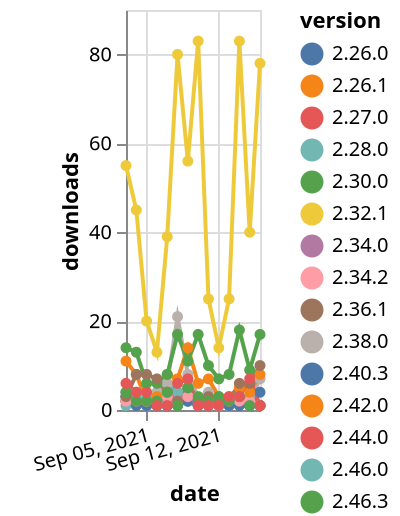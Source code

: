 {"$schema": "https://vega.github.io/schema/vega-lite/v5.json", "description": "A simple bar chart with embedded data.", "data": {"values": [{"date": "2021-09-03", "total": 5609, "delta": 2, "version": "2.26.1"}, {"date": "2021-09-04", "total": 5611, "delta": 2, "version": "2.26.1"}, {"date": "2021-09-05", "total": 5613, "delta": 2, "version": "2.26.1"}, {"date": "2021-09-06", "total": 5615, "delta": 2, "version": "2.26.1"}, {"date": "2021-09-07", "total": 5618, "delta": 3, "version": "2.26.1"}, {"date": "2021-09-08", "total": 5620, "delta": 2, "version": "2.26.1"}, {"date": "2021-09-09", "total": 5623, "delta": 3, "version": "2.26.1"}, {"date": "2021-09-10", "total": 5625, "delta": 2, "version": "2.26.1"}, {"date": "2021-09-11", "total": 5627, "delta": 2, "version": "2.26.1"}, {"date": "2021-09-12", "total": 5629, "delta": 2, "version": "2.26.1"}, {"date": "2021-09-13", "total": 5631, "delta": 2, "version": "2.26.1"}, {"date": "2021-09-14", "total": 5633, "delta": 2, "version": "2.26.1"}, {"date": "2021-09-15", "total": 5635, "delta": 2, "version": "2.26.1"}, {"date": "2021-09-16", "total": 5636, "delta": 1, "version": "2.26.1"}, {"date": "2021-09-03", "total": 2469, "delta": 55, "version": "2.48.0"}, {"date": "2021-09-04", "total": 2514, "delta": 45, "version": "2.48.0"}, {"date": "2021-09-05", "total": 2534, "delta": 20, "version": "2.48.0"}, {"date": "2021-09-06", "total": 2547, "delta": 13, "version": "2.48.0"}, {"date": "2021-09-07", "total": 2586, "delta": 39, "version": "2.48.0"}, {"date": "2021-09-08", "total": 2666, "delta": 80, "version": "2.48.0"}, {"date": "2021-09-09", "total": 2722, "delta": 56, "version": "2.48.0"}, {"date": "2021-09-10", "total": 2805, "delta": 83, "version": "2.48.0"}, {"date": "2021-09-11", "total": 2830, "delta": 25, "version": "2.48.0"}, {"date": "2021-09-12", "total": 2844, "delta": 14, "version": "2.48.0"}, {"date": "2021-09-13", "total": 2869, "delta": 25, "version": "2.48.0"}, {"date": "2021-09-14", "total": 2952, "delta": 83, "version": "2.48.0"}, {"date": "2021-09-15", "total": 2992, "delta": 40, "version": "2.48.0"}, {"date": "2021-09-16", "total": 3070, "delta": 78, "version": "2.48.0"}, {"date": "2021-09-03", "total": 4632, "delta": 2, "version": "2.32.1"}, {"date": "2021-09-04", "total": 4634, "delta": 2, "version": "2.32.1"}, {"date": "2021-09-05", "total": 4636, "delta": 2, "version": "2.32.1"}, {"date": "2021-09-06", "total": 4638, "delta": 2, "version": "2.32.1"}, {"date": "2021-09-07", "total": 4641, "delta": 3, "version": "2.32.1"}, {"date": "2021-09-08", "total": 4643, "delta": 2, "version": "2.32.1"}, {"date": "2021-09-09", "total": 4646, "delta": 3, "version": "2.32.1"}, {"date": "2021-09-10", "total": 4648, "delta": 2, "version": "2.32.1"}, {"date": "2021-09-11", "total": 4650, "delta": 2, "version": "2.32.1"}, {"date": "2021-09-12", "total": 4652, "delta": 2, "version": "2.32.1"}, {"date": "2021-09-13", "total": 4654, "delta": 2, "version": "2.32.1"}, {"date": "2021-09-14", "total": 4656, "delta": 2, "version": "2.32.1"}, {"date": "2021-09-15", "total": 4658, "delta": 2, "version": "2.32.1"}, {"date": "2021-09-16", "total": 4659, "delta": 1, "version": "2.32.1"}, {"date": "2021-09-03", "total": 2750, "delta": 2, "version": "2.27.0"}, {"date": "2021-09-04", "total": 2752, "delta": 2, "version": "2.27.0"}, {"date": "2021-09-05", "total": 2754, "delta": 2, "version": "2.27.0"}, {"date": "2021-09-06", "total": 2756, "delta": 2, "version": "2.27.0"}, {"date": "2021-09-07", "total": 2759, "delta": 3, "version": "2.27.0"}, {"date": "2021-09-08", "total": 2761, "delta": 2, "version": "2.27.0"}, {"date": "2021-09-09", "total": 2764, "delta": 3, "version": "2.27.0"}, {"date": "2021-09-10", "total": 2766, "delta": 2, "version": "2.27.0"}, {"date": "2021-09-11", "total": 2768, "delta": 2, "version": "2.27.0"}, {"date": "2021-09-12", "total": 2770, "delta": 2, "version": "2.27.0"}, {"date": "2021-09-13", "total": 2772, "delta": 2, "version": "2.27.0"}, {"date": "2021-09-14", "total": 2774, "delta": 2, "version": "2.27.0"}, {"date": "2021-09-15", "total": 2776, "delta": 2, "version": "2.27.0"}, {"date": "2021-09-16", "total": 2777, "delta": 1, "version": "2.27.0"}, {"date": "2021-09-03", "total": 14638, "delta": 4, "version": "2.28.0"}, {"date": "2021-09-04", "total": 14641, "delta": 3, "version": "2.28.0"}, {"date": "2021-09-05", "total": 14644, "delta": 3, "version": "2.28.0"}, {"date": "2021-09-06", "total": 14646, "delta": 2, "version": "2.28.0"}, {"date": "2021-09-07", "total": 14652, "delta": 6, "version": "2.28.0"}, {"date": "2021-09-08", "total": 14656, "delta": 4, "version": "2.28.0"}, {"date": "2021-09-09", "total": 14661, "delta": 5, "version": "2.28.0"}, {"date": "2021-09-10", "total": 14663, "delta": 2, "version": "2.28.0"}, {"date": "2021-09-11", "total": 14665, "delta": 2, "version": "2.28.0"}, {"date": "2021-09-12", "total": 14668, "delta": 3, "version": "2.28.0"}, {"date": "2021-09-13", "total": 14670, "delta": 2, "version": "2.28.0"}, {"date": "2021-09-14", "total": 14673, "delta": 3, "version": "2.28.0"}, {"date": "2021-09-15", "total": 14676, "delta": 3, "version": "2.28.0"}, {"date": "2021-09-16", "total": 14677, "delta": 1, "version": "2.28.0"}, {"date": "2021-09-03", "total": 2816, "delta": 3, "version": "2.26.0"}, {"date": "2021-09-04", "total": 2818, "delta": 2, "version": "2.26.0"}, {"date": "2021-09-05", "total": 2820, "delta": 2, "version": "2.26.0"}, {"date": "2021-09-06", "total": 2822, "delta": 2, "version": "2.26.0"}, {"date": "2021-09-07", "total": 2825, "delta": 3, "version": "2.26.0"}, {"date": "2021-09-08", "total": 2827, "delta": 2, "version": "2.26.0"}, {"date": "2021-09-09", "total": 2829, "delta": 2, "version": "2.26.0"}, {"date": "2021-09-10", "total": 2831, "delta": 2, "version": "2.26.0"}, {"date": "2021-09-11", "total": 2833, "delta": 2, "version": "2.26.0"}, {"date": "2021-09-12", "total": 2835, "delta": 2, "version": "2.26.0"}, {"date": "2021-09-13", "total": 2837, "delta": 2, "version": "2.26.0"}, {"date": "2021-09-14", "total": 2839, "delta": 2, "version": "2.26.0"}, {"date": "2021-09-15", "total": 2841, "delta": 2, "version": "2.26.0"}, {"date": "2021-09-16", "total": 2842, "delta": 1, "version": "2.26.0"}, {"date": "2021-09-03", "total": 12269, "delta": 4, "version": "2.38.0"}, {"date": "2021-09-04", "total": 12273, "delta": 4, "version": "2.38.0"}, {"date": "2021-09-05", "total": 12274, "delta": 1, "version": "2.38.0"}, {"date": "2021-09-06", "total": 12278, "delta": 4, "version": "2.38.0"}, {"date": "2021-09-07", "total": 12284, "delta": 6, "version": "2.38.0"}, {"date": "2021-09-08", "total": 12305, "delta": 21, "version": "2.38.0"}, {"date": "2021-09-09", "total": 12313, "delta": 8, "version": "2.38.0"}, {"date": "2021-09-10", "total": 12316, "delta": 3, "version": "2.38.0"}, {"date": "2021-09-11", "total": 12320, "delta": 4, "version": "2.38.0"}, {"date": "2021-09-12", "total": 12321, "delta": 1, "version": "2.38.0"}, {"date": "2021-09-13", "total": 12322, "delta": 1, "version": "2.38.0"}, {"date": "2021-09-14", "total": 12325, "delta": 3, "version": "2.38.0"}, {"date": "2021-09-15", "total": 12327, "delta": 2, "version": "2.38.0"}, {"date": "2021-09-16", "total": 12334, "delta": 7, "version": "2.38.0"}, {"date": "2021-09-03", "total": 7690, "delta": 2, "version": "2.34.0"}, {"date": "2021-09-04", "total": 7692, "delta": 2, "version": "2.34.0"}, {"date": "2021-09-05", "total": 7694, "delta": 2, "version": "2.34.0"}, {"date": "2021-09-06", "total": 7696, "delta": 2, "version": "2.34.0"}, {"date": "2021-09-07", "total": 7699, "delta": 3, "version": "2.34.0"}, {"date": "2021-09-08", "total": 7701, "delta": 2, "version": "2.34.0"}, {"date": "2021-09-09", "total": 7704, "delta": 3, "version": "2.34.0"}, {"date": "2021-09-10", "total": 7706, "delta": 2, "version": "2.34.0"}, {"date": "2021-09-11", "total": 7708, "delta": 2, "version": "2.34.0"}, {"date": "2021-09-12", "total": 7710, "delta": 2, "version": "2.34.0"}, {"date": "2021-09-13", "total": 7712, "delta": 2, "version": "2.34.0"}, {"date": "2021-09-14", "total": 7714, "delta": 2, "version": "2.34.0"}, {"date": "2021-09-15", "total": 7716, "delta": 2, "version": "2.34.0"}, {"date": "2021-09-16", "total": 7717, "delta": 1, "version": "2.34.0"}, {"date": "2021-09-03", "total": 5179, "delta": 1, "version": "2.46.0"}, {"date": "2021-09-04", "total": 5181, "delta": 2, "version": "2.46.0"}, {"date": "2021-09-05", "total": 5182, "delta": 1, "version": "2.46.0"}, {"date": "2021-09-06", "total": 5183, "delta": 1, "version": "2.46.0"}, {"date": "2021-09-07", "total": 5184, "delta": 1, "version": "2.46.0"}, {"date": "2021-09-08", "total": 5186, "delta": 2, "version": "2.46.0"}, {"date": "2021-09-09", "total": 5188, "delta": 2, "version": "2.46.0"}, {"date": "2021-09-10", "total": 5189, "delta": 1, "version": "2.46.0"}, {"date": "2021-09-11", "total": 5190, "delta": 1, "version": "2.46.0"}, {"date": "2021-09-12", "total": 5191, "delta": 1, "version": "2.46.0"}, {"date": "2021-09-13", "total": 5192, "delta": 1, "version": "2.46.0"}, {"date": "2021-09-14", "total": 5194, "delta": 2, "version": "2.46.0"}, {"date": "2021-09-15", "total": 5195, "delta": 1, "version": "2.46.0"}, {"date": "2021-09-16", "total": 5196, "delta": 1, "version": "2.46.0"}, {"date": "2021-09-03", "total": 4277, "delta": 3, "version": "2.40.3"}, {"date": "2021-09-04", "total": 4278, "delta": 1, "version": "2.40.3"}, {"date": "2021-09-05", "total": 4279, "delta": 1, "version": "2.40.3"}, {"date": "2021-09-06", "total": 4280, "delta": 1, "version": "2.40.3"}, {"date": "2021-09-07", "total": 4281, "delta": 1, "version": "2.40.3"}, {"date": "2021-09-08", "total": 4282, "delta": 1, "version": "2.40.3"}, {"date": "2021-09-09", "total": 4284, "delta": 2, "version": "2.40.3"}, {"date": "2021-09-10", "total": 4285, "delta": 1, "version": "2.40.3"}, {"date": "2021-09-11", "total": 4286, "delta": 1, "version": "2.40.3"}, {"date": "2021-09-12", "total": 4288, "delta": 2, "version": "2.40.3"}, {"date": "2021-09-13", "total": 4289, "delta": 1, "version": "2.40.3"}, {"date": "2021-09-14", "total": 4290, "delta": 1, "version": "2.40.3"}, {"date": "2021-09-15", "total": 4291, "delta": 1, "version": "2.40.3"}, {"date": "2021-09-16", "total": 4295, "delta": 4, "version": "2.40.3"}, {"date": "2021-09-03", "total": 7381, "delta": 2, "version": "2.34.2"}, {"date": "2021-09-04", "total": 7383, "delta": 2, "version": "2.34.2"}, {"date": "2021-09-05", "total": 7385, "delta": 2, "version": "2.34.2"}, {"date": "2021-09-06", "total": 7387, "delta": 2, "version": "2.34.2"}, {"date": "2021-09-07", "total": 7390, "delta": 3, "version": "2.34.2"}, {"date": "2021-09-08", "total": 7392, "delta": 2, "version": "2.34.2"}, {"date": "2021-09-09", "total": 7395, "delta": 3, "version": "2.34.2"}, {"date": "2021-09-10", "total": 7397, "delta": 2, "version": "2.34.2"}, {"date": "2021-09-11", "total": 7399, "delta": 2, "version": "2.34.2"}, {"date": "2021-09-12", "total": 7401, "delta": 2, "version": "2.34.2"}, {"date": "2021-09-13", "total": 7403, "delta": 2, "version": "2.34.2"}, {"date": "2021-09-14", "total": 7405, "delta": 2, "version": "2.34.2"}, {"date": "2021-09-15", "total": 7407, "delta": 2, "version": "2.34.2"}, {"date": "2021-09-16", "total": 7408, "delta": 1, "version": "2.34.2"}, {"date": "2021-09-03", "total": 9108, "delta": 11, "version": "2.42.0"}, {"date": "2021-09-04", "total": 9116, "delta": 8, "version": "2.42.0"}, {"date": "2021-09-05", "total": 9118, "delta": 2, "version": "2.42.0"}, {"date": "2021-09-06", "total": 9121, "delta": 3, "version": "2.42.0"}, {"date": "2021-09-07", "total": 9129, "delta": 8, "version": "2.42.0"}, {"date": "2021-09-08", "total": 9136, "delta": 7, "version": "2.42.0"}, {"date": "2021-09-09", "total": 9150, "delta": 14, "version": "2.42.0"}, {"date": "2021-09-10", "total": 9156, "delta": 6, "version": "2.42.0"}, {"date": "2021-09-11", "total": 9163, "delta": 7, "version": "2.42.0"}, {"date": "2021-09-12", "total": 9166, "delta": 3, "version": "2.42.0"}, {"date": "2021-09-13", "total": 9169, "delta": 3, "version": "2.42.0"}, {"date": "2021-09-14", "total": 9174, "delta": 5, "version": "2.42.0"}, {"date": "2021-09-15", "total": 9178, "delta": 4, "version": "2.42.0"}, {"date": "2021-09-16", "total": 9186, "delta": 8, "version": "2.42.0"}, {"date": "2021-09-03", "total": 3012, "delta": 14, "version": "2.46.3"}, {"date": "2021-09-04", "total": 3025, "delta": 13, "version": "2.46.3"}, {"date": "2021-09-05", "total": 3031, "delta": 6, "version": "2.46.3"}, {"date": "2021-09-06", "total": 3037, "delta": 6, "version": "2.46.3"}, {"date": "2021-09-07", "total": 3045, "delta": 8, "version": "2.46.3"}, {"date": "2021-09-08", "total": 3062, "delta": 17, "version": "2.46.3"}, {"date": "2021-09-09", "total": 3073, "delta": 11, "version": "2.46.3"}, {"date": "2021-09-10", "total": 3090, "delta": 17, "version": "2.46.3"}, {"date": "2021-09-11", "total": 3100, "delta": 10, "version": "2.46.3"}, {"date": "2021-09-12", "total": 3107, "delta": 7, "version": "2.46.3"}, {"date": "2021-09-13", "total": 3115, "delta": 8, "version": "2.46.3"}, {"date": "2021-09-14", "total": 3133, "delta": 18, "version": "2.46.3"}, {"date": "2021-09-15", "total": 3142, "delta": 9, "version": "2.46.3"}, {"date": "2021-09-16", "total": 3159, "delta": 17, "version": "2.46.3"}, {"date": "2021-09-03", "total": 16115, "delta": 3, "version": "2.36.1"}, {"date": "2021-09-04", "total": 16123, "delta": 8, "version": "2.36.1"}, {"date": "2021-09-05", "total": 16131, "delta": 8, "version": "2.36.1"}, {"date": "2021-09-06", "total": 16138, "delta": 7, "version": "2.36.1"}, {"date": "2021-09-07", "total": 16142, "delta": 4, "version": "2.36.1"}, {"date": "2021-09-08", "total": 16144, "delta": 2, "version": "2.36.1"}, {"date": "2021-09-09", "total": 16149, "delta": 5, "version": "2.36.1"}, {"date": "2021-09-10", "total": 16151, "delta": 2, "version": "2.36.1"}, {"date": "2021-09-11", "total": 16154, "delta": 3, "version": "2.36.1"}, {"date": "2021-09-12", "total": 16156, "delta": 2, "version": "2.36.1"}, {"date": "2021-09-13", "total": 16158, "delta": 2, "version": "2.36.1"}, {"date": "2021-09-14", "total": 16164, "delta": 6, "version": "2.36.1"}, {"date": "2021-09-15", "total": 16170, "delta": 6, "version": "2.36.1"}, {"date": "2021-09-16", "total": 16180, "delta": 10, "version": "2.36.1"}, {"date": "2021-09-03", "total": 9269, "delta": 4, "version": "2.30.0"}, {"date": "2021-09-04", "total": 9271, "delta": 2, "version": "2.30.0"}, {"date": "2021-09-05", "total": 9273, "delta": 2, "version": "2.30.0"}, {"date": "2021-09-06", "total": 9275, "delta": 2, "version": "2.30.0"}, {"date": "2021-09-07", "total": 9279, "delta": 4, "version": "2.30.0"}, {"date": "2021-09-08", "total": 9280, "delta": 1, "version": "2.30.0"}, {"date": "2021-09-09", "total": 9285, "delta": 5, "version": "2.30.0"}, {"date": "2021-09-10", "total": 9288, "delta": 3, "version": "2.30.0"}, {"date": "2021-09-11", "total": 9290, "delta": 2, "version": "2.30.0"}, {"date": "2021-09-12", "total": 9293, "delta": 3, "version": "2.30.0"}, {"date": "2021-09-13", "total": 9295, "delta": 2, "version": "2.30.0"}, {"date": "2021-09-14", "total": 9298, "delta": 3, "version": "2.30.0"}, {"date": "2021-09-15", "total": 9299, "delta": 1, "version": "2.30.0"}, {"date": "2021-09-16", "total": 9300, "delta": 1, "version": "2.30.0"}, {"date": "2021-09-03", "total": 7322, "delta": 6, "version": "2.44.0"}, {"date": "2021-09-04", "total": 7326, "delta": 4, "version": "2.44.0"}, {"date": "2021-09-05", "total": 7330, "delta": 4, "version": "2.44.0"}, {"date": "2021-09-06", "total": 7331, "delta": 1, "version": "2.44.0"}, {"date": "2021-09-07", "total": 7332, "delta": 1, "version": "2.44.0"}, {"date": "2021-09-08", "total": 7338, "delta": 6, "version": "2.44.0"}, {"date": "2021-09-09", "total": 7345, "delta": 7, "version": "2.44.0"}, {"date": "2021-09-10", "total": 7346, "delta": 1, "version": "2.44.0"}, {"date": "2021-09-11", "total": 7347, "delta": 1, "version": "2.44.0"}, {"date": "2021-09-12", "total": 7348, "delta": 1, "version": "2.44.0"}, {"date": "2021-09-13", "total": 7351, "delta": 3, "version": "2.44.0"}, {"date": "2021-09-14", "total": 7354, "delta": 3, "version": "2.44.0"}, {"date": "2021-09-15", "total": 7361, "delta": 7, "version": "2.44.0"}, {"date": "2021-09-16", "total": 7362, "delta": 1, "version": "2.44.0"}]}, "width": "container", "mark": {"type": "line", "point": {"filled": true}}, "encoding": {"x": {"field": "date", "type": "temporal", "timeUnit": "yearmonthdate", "title": "date", "axis": {"labelAngle": -15}}, "y": {"field": "delta", "type": "quantitative", "title": "downloads"}, "color": {"field": "version", "type": "nominal"}, "tooltip": {"field": "delta"}}}